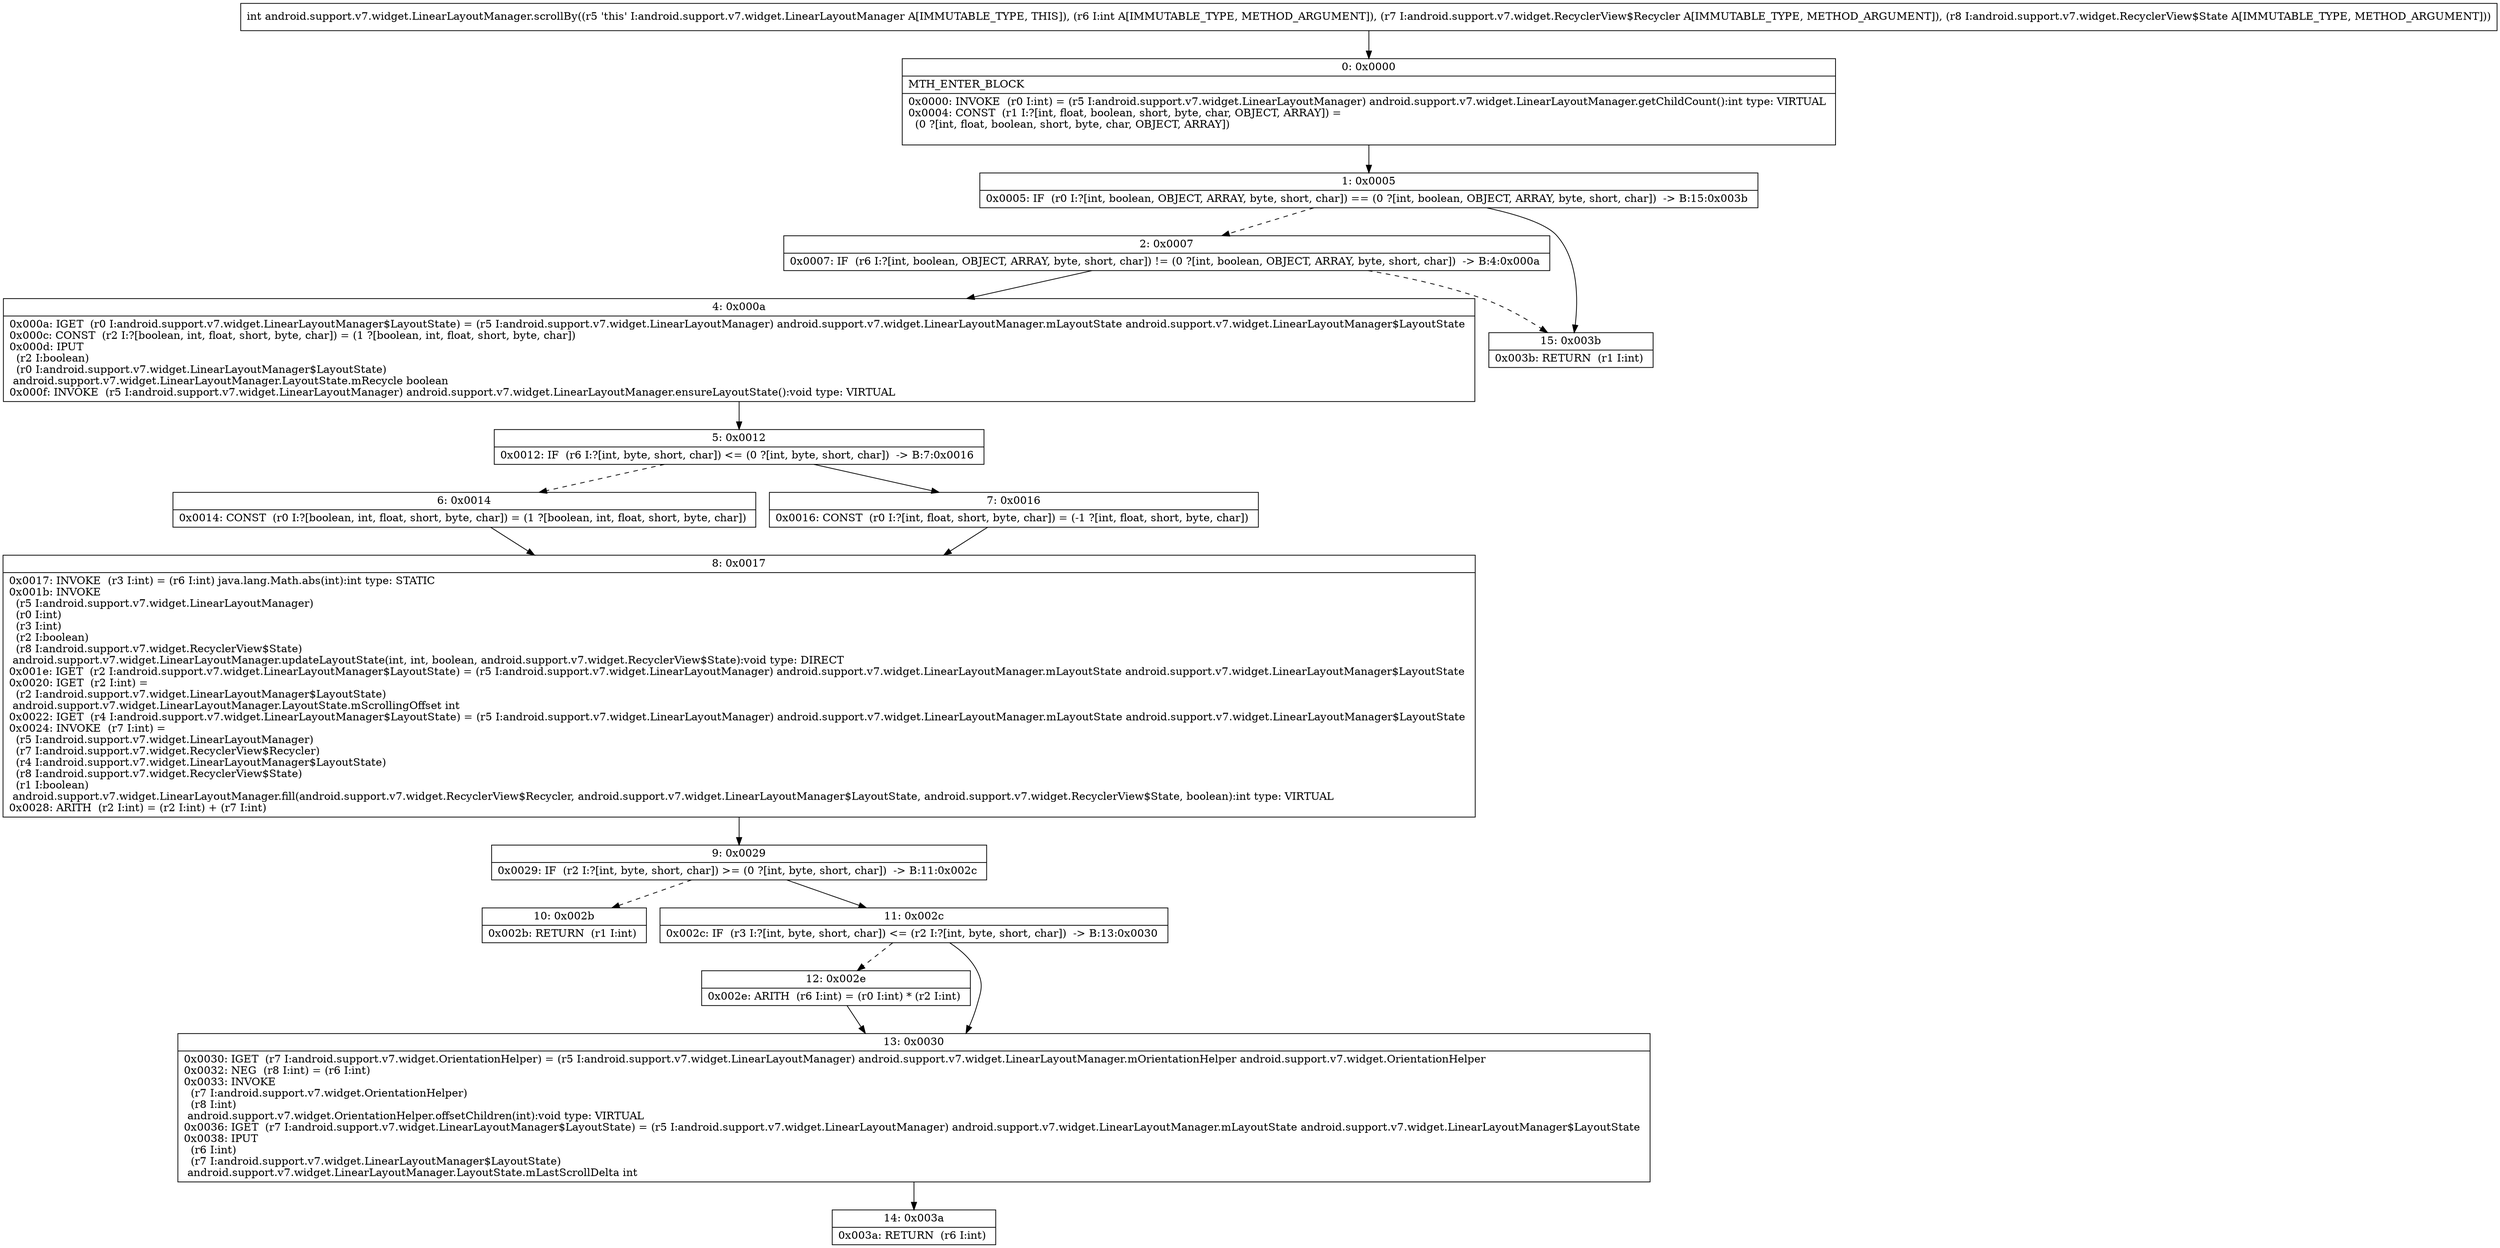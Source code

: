 digraph "CFG forandroid.support.v7.widget.LinearLayoutManager.scrollBy(ILandroid\/support\/v7\/widget\/RecyclerView$Recycler;Landroid\/support\/v7\/widget\/RecyclerView$State;)I" {
Node_0 [shape=record,label="{0\:\ 0x0000|MTH_ENTER_BLOCK\l|0x0000: INVOKE  (r0 I:int) = (r5 I:android.support.v7.widget.LinearLayoutManager) android.support.v7.widget.LinearLayoutManager.getChildCount():int type: VIRTUAL \l0x0004: CONST  (r1 I:?[int, float, boolean, short, byte, char, OBJECT, ARRAY]) = \l  (0 ?[int, float, boolean, short, byte, char, OBJECT, ARRAY])\l \l}"];
Node_1 [shape=record,label="{1\:\ 0x0005|0x0005: IF  (r0 I:?[int, boolean, OBJECT, ARRAY, byte, short, char]) == (0 ?[int, boolean, OBJECT, ARRAY, byte, short, char])  \-\> B:15:0x003b \l}"];
Node_2 [shape=record,label="{2\:\ 0x0007|0x0007: IF  (r6 I:?[int, boolean, OBJECT, ARRAY, byte, short, char]) != (0 ?[int, boolean, OBJECT, ARRAY, byte, short, char])  \-\> B:4:0x000a \l}"];
Node_4 [shape=record,label="{4\:\ 0x000a|0x000a: IGET  (r0 I:android.support.v7.widget.LinearLayoutManager$LayoutState) = (r5 I:android.support.v7.widget.LinearLayoutManager) android.support.v7.widget.LinearLayoutManager.mLayoutState android.support.v7.widget.LinearLayoutManager$LayoutState \l0x000c: CONST  (r2 I:?[boolean, int, float, short, byte, char]) = (1 ?[boolean, int, float, short, byte, char]) \l0x000d: IPUT  \l  (r2 I:boolean)\l  (r0 I:android.support.v7.widget.LinearLayoutManager$LayoutState)\l android.support.v7.widget.LinearLayoutManager.LayoutState.mRecycle boolean \l0x000f: INVOKE  (r5 I:android.support.v7.widget.LinearLayoutManager) android.support.v7.widget.LinearLayoutManager.ensureLayoutState():void type: VIRTUAL \l}"];
Node_5 [shape=record,label="{5\:\ 0x0012|0x0012: IF  (r6 I:?[int, byte, short, char]) \<= (0 ?[int, byte, short, char])  \-\> B:7:0x0016 \l}"];
Node_6 [shape=record,label="{6\:\ 0x0014|0x0014: CONST  (r0 I:?[boolean, int, float, short, byte, char]) = (1 ?[boolean, int, float, short, byte, char]) \l}"];
Node_7 [shape=record,label="{7\:\ 0x0016|0x0016: CONST  (r0 I:?[int, float, short, byte, char]) = (\-1 ?[int, float, short, byte, char]) \l}"];
Node_8 [shape=record,label="{8\:\ 0x0017|0x0017: INVOKE  (r3 I:int) = (r6 I:int) java.lang.Math.abs(int):int type: STATIC \l0x001b: INVOKE  \l  (r5 I:android.support.v7.widget.LinearLayoutManager)\l  (r0 I:int)\l  (r3 I:int)\l  (r2 I:boolean)\l  (r8 I:android.support.v7.widget.RecyclerView$State)\l android.support.v7.widget.LinearLayoutManager.updateLayoutState(int, int, boolean, android.support.v7.widget.RecyclerView$State):void type: DIRECT \l0x001e: IGET  (r2 I:android.support.v7.widget.LinearLayoutManager$LayoutState) = (r5 I:android.support.v7.widget.LinearLayoutManager) android.support.v7.widget.LinearLayoutManager.mLayoutState android.support.v7.widget.LinearLayoutManager$LayoutState \l0x0020: IGET  (r2 I:int) = \l  (r2 I:android.support.v7.widget.LinearLayoutManager$LayoutState)\l android.support.v7.widget.LinearLayoutManager.LayoutState.mScrollingOffset int \l0x0022: IGET  (r4 I:android.support.v7.widget.LinearLayoutManager$LayoutState) = (r5 I:android.support.v7.widget.LinearLayoutManager) android.support.v7.widget.LinearLayoutManager.mLayoutState android.support.v7.widget.LinearLayoutManager$LayoutState \l0x0024: INVOKE  (r7 I:int) = \l  (r5 I:android.support.v7.widget.LinearLayoutManager)\l  (r7 I:android.support.v7.widget.RecyclerView$Recycler)\l  (r4 I:android.support.v7.widget.LinearLayoutManager$LayoutState)\l  (r8 I:android.support.v7.widget.RecyclerView$State)\l  (r1 I:boolean)\l android.support.v7.widget.LinearLayoutManager.fill(android.support.v7.widget.RecyclerView$Recycler, android.support.v7.widget.LinearLayoutManager$LayoutState, android.support.v7.widget.RecyclerView$State, boolean):int type: VIRTUAL \l0x0028: ARITH  (r2 I:int) = (r2 I:int) + (r7 I:int) \l}"];
Node_9 [shape=record,label="{9\:\ 0x0029|0x0029: IF  (r2 I:?[int, byte, short, char]) \>= (0 ?[int, byte, short, char])  \-\> B:11:0x002c \l}"];
Node_10 [shape=record,label="{10\:\ 0x002b|0x002b: RETURN  (r1 I:int) \l}"];
Node_11 [shape=record,label="{11\:\ 0x002c|0x002c: IF  (r3 I:?[int, byte, short, char]) \<= (r2 I:?[int, byte, short, char])  \-\> B:13:0x0030 \l}"];
Node_12 [shape=record,label="{12\:\ 0x002e|0x002e: ARITH  (r6 I:int) = (r0 I:int) * (r2 I:int) \l}"];
Node_13 [shape=record,label="{13\:\ 0x0030|0x0030: IGET  (r7 I:android.support.v7.widget.OrientationHelper) = (r5 I:android.support.v7.widget.LinearLayoutManager) android.support.v7.widget.LinearLayoutManager.mOrientationHelper android.support.v7.widget.OrientationHelper \l0x0032: NEG  (r8 I:int) = (r6 I:int) \l0x0033: INVOKE  \l  (r7 I:android.support.v7.widget.OrientationHelper)\l  (r8 I:int)\l android.support.v7.widget.OrientationHelper.offsetChildren(int):void type: VIRTUAL \l0x0036: IGET  (r7 I:android.support.v7.widget.LinearLayoutManager$LayoutState) = (r5 I:android.support.v7.widget.LinearLayoutManager) android.support.v7.widget.LinearLayoutManager.mLayoutState android.support.v7.widget.LinearLayoutManager$LayoutState \l0x0038: IPUT  \l  (r6 I:int)\l  (r7 I:android.support.v7.widget.LinearLayoutManager$LayoutState)\l android.support.v7.widget.LinearLayoutManager.LayoutState.mLastScrollDelta int \l}"];
Node_14 [shape=record,label="{14\:\ 0x003a|0x003a: RETURN  (r6 I:int) \l}"];
Node_15 [shape=record,label="{15\:\ 0x003b|0x003b: RETURN  (r1 I:int) \l}"];
MethodNode[shape=record,label="{int android.support.v7.widget.LinearLayoutManager.scrollBy((r5 'this' I:android.support.v7.widget.LinearLayoutManager A[IMMUTABLE_TYPE, THIS]), (r6 I:int A[IMMUTABLE_TYPE, METHOD_ARGUMENT]), (r7 I:android.support.v7.widget.RecyclerView$Recycler A[IMMUTABLE_TYPE, METHOD_ARGUMENT]), (r8 I:android.support.v7.widget.RecyclerView$State A[IMMUTABLE_TYPE, METHOD_ARGUMENT])) }"];
MethodNode -> Node_0;
Node_0 -> Node_1;
Node_1 -> Node_2[style=dashed];
Node_1 -> Node_15;
Node_2 -> Node_4;
Node_2 -> Node_15[style=dashed];
Node_4 -> Node_5;
Node_5 -> Node_6[style=dashed];
Node_5 -> Node_7;
Node_6 -> Node_8;
Node_7 -> Node_8;
Node_8 -> Node_9;
Node_9 -> Node_10[style=dashed];
Node_9 -> Node_11;
Node_11 -> Node_12[style=dashed];
Node_11 -> Node_13;
Node_12 -> Node_13;
Node_13 -> Node_14;
}

